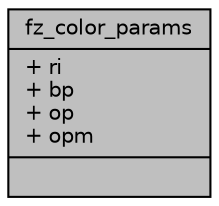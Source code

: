 digraph "fz_color_params"
{
 // LATEX_PDF_SIZE
  edge [fontname="Helvetica",fontsize="10",labelfontname="Helvetica",labelfontsize="10"];
  node [fontname="Helvetica",fontsize="10",shape=record];
  Node1 [label="{fz_color_params\n|+ ri\l+ bp\l+ op\l+ opm\l|}",height=0.2,width=0.4,color="black", fillcolor="grey75", style="filled", fontcolor="black",tooltip=" "];
}
